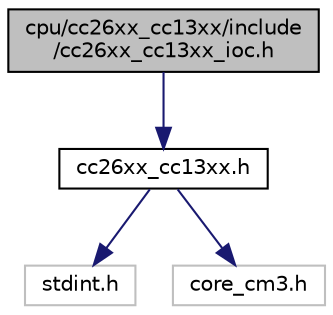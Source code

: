 digraph "cpu/cc26xx_cc13xx/include/cc26xx_cc13xx_ioc.h"
{
 // LATEX_PDF_SIZE
  edge [fontname="Helvetica",fontsize="10",labelfontname="Helvetica",labelfontsize="10"];
  node [fontname="Helvetica",fontsize="10",shape=record];
  Node1 [label="cpu/cc26xx_cc13xx/include\l/cc26xx_cc13xx_ioc.h",height=0.2,width=0.4,color="black", fillcolor="grey75", style="filled", fontcolor="black",tooltip="CC26xx/CC13xx MCU I/O register definitions."];
  Node1 -> Node2 [color="midnightblue",fontsize="10",style="solid",fontname="Helvetica"];
  Node2 [label="cc26xx_cc13xx.h",height=0.2,width=0.4,color="black", fillcolor="white", style="filled",URL="$cc26xx__cc13xx_8h.html",tooltip="CC26xx, CC13xx definitions."];
  Node2 -> Node3 [color="midnightblue",fontsize="10",style="solid",fontname="Helvetica"];
  Node3 [label="stdint.h",height=0.2,width=0.4,color="grey75", fillcolor="white", style="filled",tooltip=" "];
  Node2 -> Node4 [color="midnightblue",fontsize="10",style="solid",fontname="Helvetica"];
  Node4 [label="core_cm3.h",height=0.2,width=0.4,color="grey75", fillcolor="white", style="filled",tooltip=" "];
}
